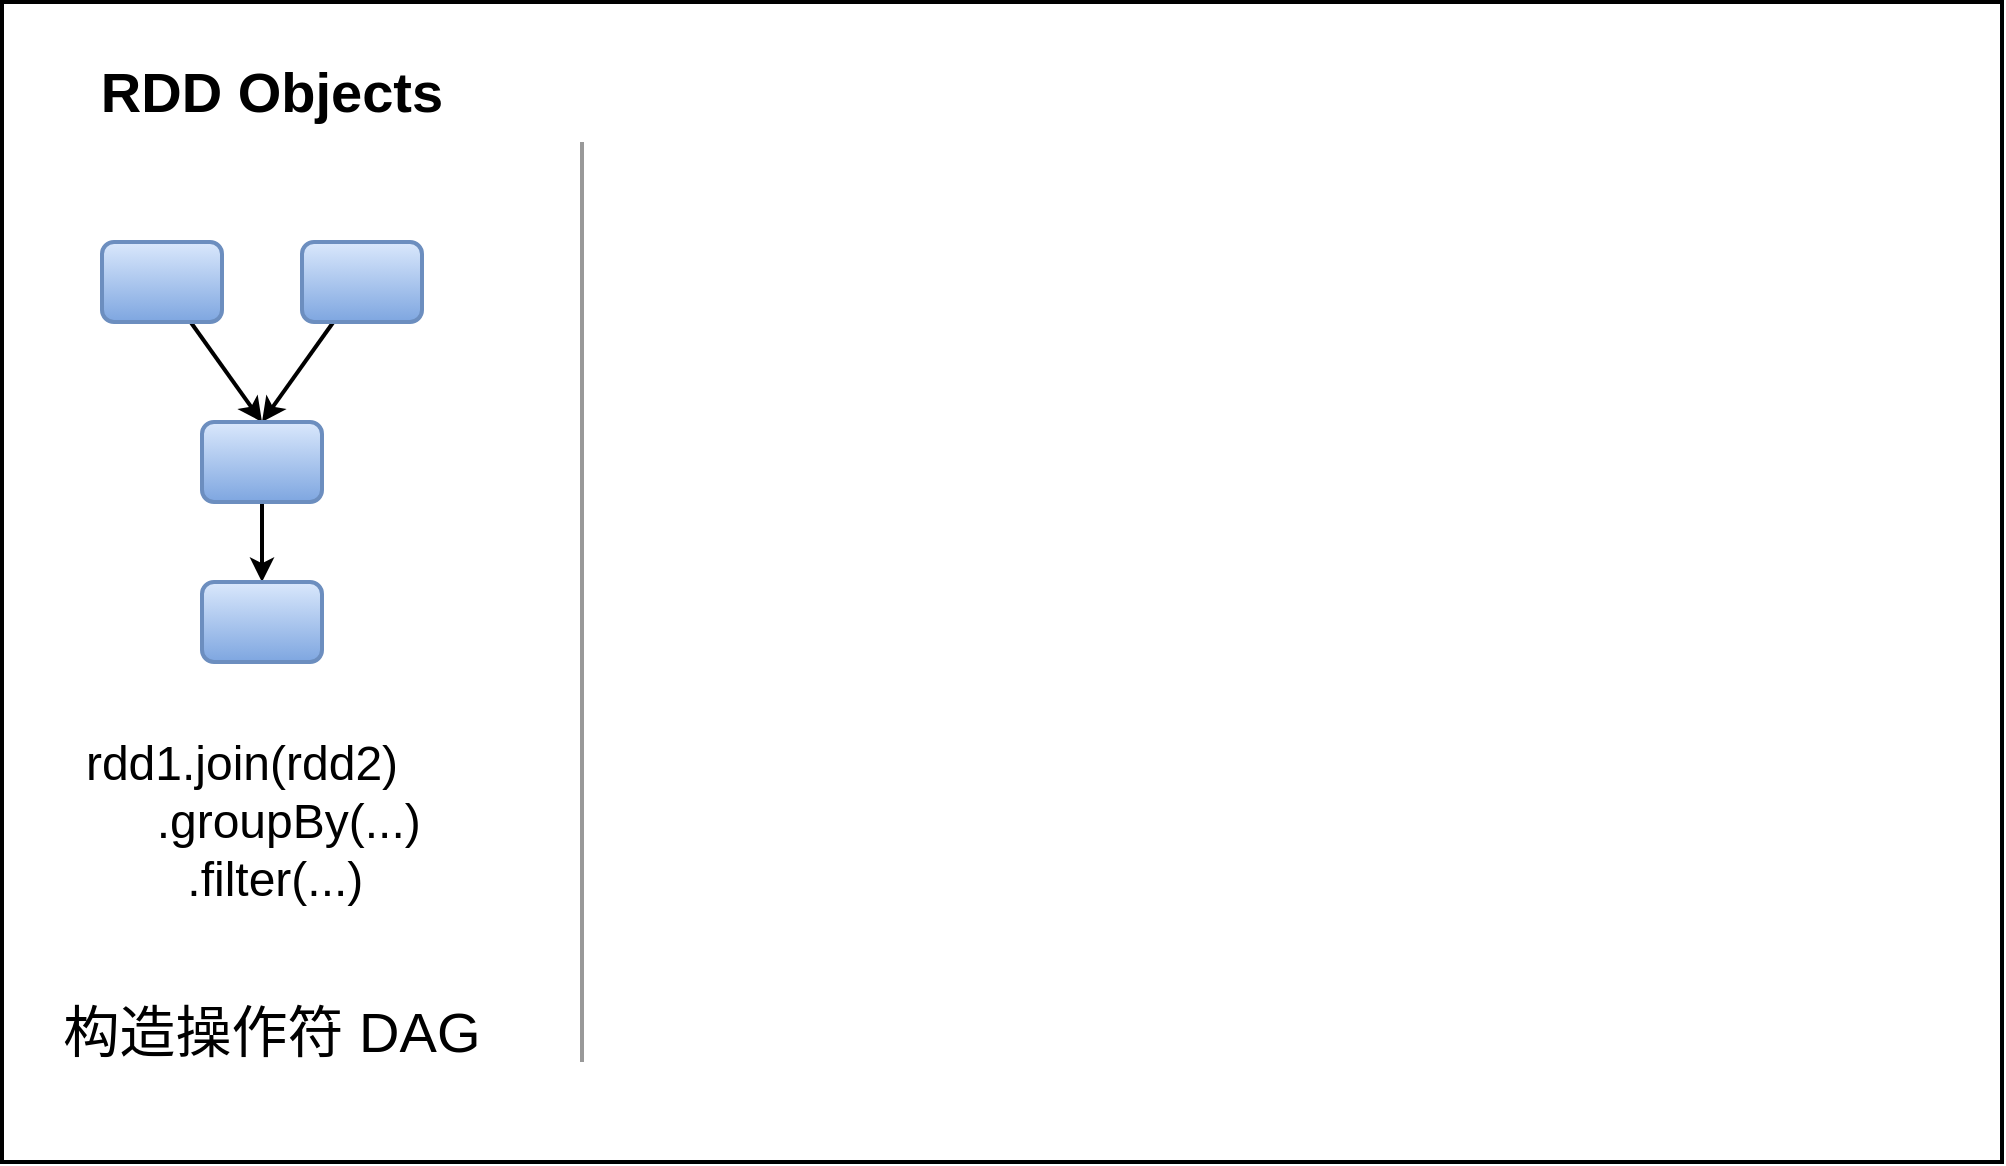 <mxfile version="16.2.7" type="github">
  <diagram id="kCLuyAf2gFzRpj-ug0Gs" name="Spark执行流程">
    <mxGraphModel dx="1209" dy="711" grid="1" gridSize="10" guides="1" tooltips="1" connect="1" arrows="1" fold="1" page="1" pageScale="1" pageWidth="827" pageHeight="1169" math="0" shadow="0">
      <root>
        <mxCell id="0" />
        <mxCell id="1" parent="0" />
        <mxCell id="vRKNIITZf9hjwW_zpsUb-2" value="" style="rounded=0;whiteSpace=wrap;html=1;strokeWidth=2;" vertex="1" parent="1">
          <mxGeometry x="10" y="20" width="1000" height="580" as="geometry" />
        </mxCell>
        <mxCell id="vRKNIITZf9hjwW_zpsUb-3" value="RDD Objects" style="text;html=1;strokeColor=none;fillColor=none;align=center;verticalAlign=middle;whiteSpace=wrap;rounded=0;strokeWidth=24;fontSize=28;fontStyle=1" vertex="1" parent="1">
          <mxGeometry x="45" y="50" width="200" height="30" as="geometry" />
        </mxCell>
        <mxCell id="vRKNIITZf9hjwW_zpsUb-8" style="rounded=0;orthogonalLoop=1;jettySize=auto;html=1;entryX=0.5;entryY=0;entryDx=0;entryDy=0;fontSize=2;strokeWidth=2;" edge="1" parent="1" source="vRKNIITZf9hjwW_zpsUb-4" target="vRKNIITZf9hjwW_zpsUb-6">
          <mxGeometry relative="1" as="geometry" />
        </mxCell>
        <mxCell id="vRKNIITZf9hjwW_zpsUb-4" value="" style="rounded=1;whiteSpace=wrap;html=1;fontSize=2;strokeWidth=2;fillColor=#dae8fc;gradientColor=#7ea6e0;strokeColor=#6c8ebf;" vertex="1" parent="1">
          <mxGeometry x="60" y="140" width="60" height="40" as="geometry" />
        </mxCell>
        <mxCell id="vRKNIITZf9hjwW_zpsUb-9" style="edgeStyle=none;rounded=0;orthogonalLoop=1;jettySize=auto;html=1;entryX=0.5;entryY=0;entryDx=0;entryDy=0;fontSize=2;strokeWidth=2;" edge="1" parent="1" source="vRKNIITZf9hjwW_zpsUb-5" target="vRKNIITZf9hjwW_zpsUb-6">
          <mxGeometry relative="1" as="geometry" />
        </mxCell>
        <mxCell id="vRKNIITZf9hjwW_zpsUb-5" value="" style="rounded=1;whiteSpace=wrap;html=1;fontSize=2;strokeWidth=2;fillColor=#dae8fc;gradientColor=#7ea6e0;strokeColor=#6c8ebf;" vertex="1" parent="1">
          <mxGeometry x="160" y="140" width="60" height="40" as="geometry" />
        </mxCell>
        <mxCell id="vRKNIITZf9hjwW_zpsUb-10" style="edgeStyle=none;rounded=0;orthogonalLoop=1;jettySize=auto;html=1;entryX=0.5;entryY=0;entryDx=0;entryDy=0;fontSize=2;strokeWidth=2;" edge="1" parent="1" source="vRKNIITZf9hjwW_zpsUb-6" target="vRKNIITZf9hjwW_zpsUb-7">
          <mxGeometry relative="1" as="geometry" />
        </mxCell>
        <mxCell id="vRKNIITZf9hjwW_zpsUb-6" value="" style="rounded=1;whiteSpace=wrap;html=1;fontSize=2;strokeWidth=2;fillColor=#dae8fc;gradientColor=#7ea6e0;strokeColor=#6c8ebf;" vertex="1" parent="1">
          <mxGeometry x="110" y="230" width="60" height="40" as="geometry" />
        </mxCell>
        <mxCell id="vRKNIITZf9hjwW_zpsUb-7" value="" style="rounded=1;whiteSpace=wrap;html=1;fontSize=2;strokeWidth=2;fillColor=#dae8fc;gradientColor=#7ea6e0;strokeColor=#6c8ebf;" vertex="1" parent="1">
          <mxGeometry x="110" y="310" width="60" height="40" as="geometry" />
        </mxCell>
        <mxCell id="vRKNIITZf9hjwW_zpsUb-11" value="rdd1.join(rdd2)&amp;nbsp; &amp;nbsp; &amp;nbsp; &amp;nbsp; .groupBy(...)&lt;br style=&quot;font-size: 24px;&quot;&gt;&amp;nbsp; .filter(...)" style="text;html=1;strokeColor=none;fillColor=none;align=center;verticalAlign=middle;whiteSpace=wrap;rounded=0;fontSize=24;" vertex="1" parent="1">
          <mxGeometry x="45" y="390" width="190" height="80" as="geometry" />
        </mxCell>
        <mxCell id="vRKNIITZf9hjwW_zpsUb-12" value="构造操作符 DAG" style="text;html=1;strokeColor=none;fillColor=none;align=center;verticalAlign=middle;whiteSpace=wrap;rounded=0;fontSize=28;" vertex="1" parent="1">
          <mxGeometry x="25" y="520" width="240" height="30" as="geometry" />
        </mxCell>
        <mxCell id="vRKNIITZf9hjwW_zpsUb-14" value="" style="endArrow=none;html=1;rounded=0;fontSize=28;strokeWidth=2;strokeColor=#999999;" edge="1" parent="1">
          <mxGeometry width="50" height="50" relative="1" as="geometry">
            <mxPoint x="300" y="550" as="sourcePoint" />
            <mxPoint x="300" y="90" as="targetPoint" />
          </mxGeometry>
        </mxCell>
      </root>
    </mxGraphModel>
  </diagram>
</mxfile>
